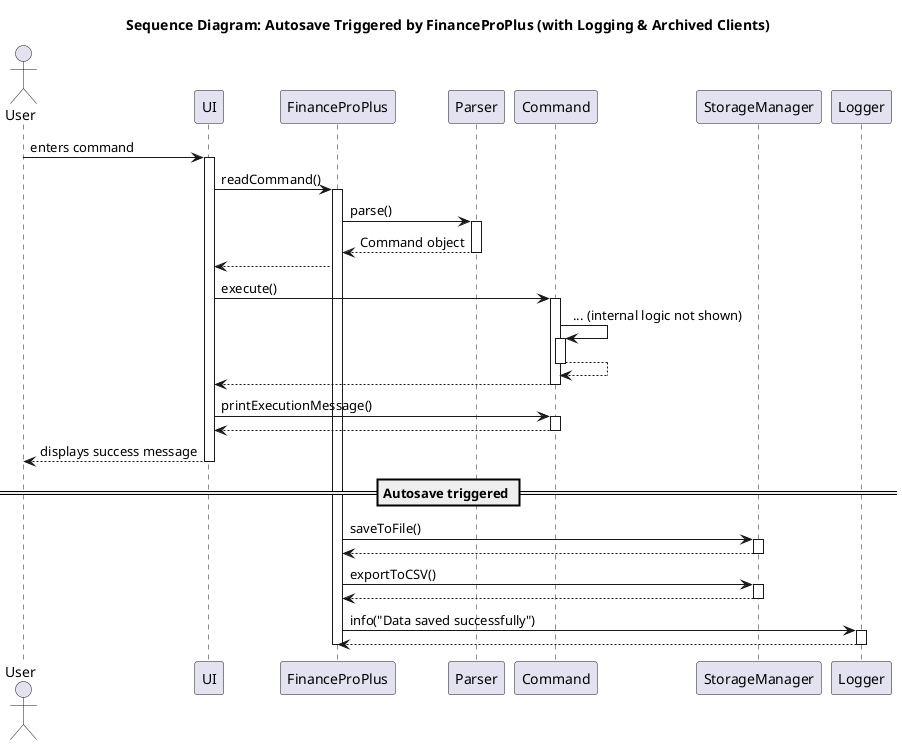 @startuml
title Sequence Diagram: Autosave Triggered by FinanceProPlus (with Logging & Archived Clients)

actor User
participant "UI" as UI
participant "FinanceProPlus" as App
participant "Parser" as Parser
participant "Command" as Command
participant "StorageManager" as Storage
participant "Logger" as Logger

User -> UI: enters command
activate UI

UI -> App: readCommand()
activate App

App -> Parser: parse()
activate Parser
Parser --> App: Command object
deactivate Parser
App -->UI
UI -> Command: execute()
activate Command
Command -> Command: ... (internal logic not shown)
activate Command
Command --> Command
deactivate Command
Command --> UI
deactivate Command




UI -> Command: printExecutionMessage()
activate Command
Command --> UI
deactivate Command

UI --> User: displays success message
deactivate UI

== Autosave triggered ==

App -> Storage: saveToFile()
activate Storage
Storage --> App:
deactivate Storage

App -> Storage: exportToCSV()
activate Storage
Storage --> App:
deactivate Storage

App -> Logger: info("Data saved successfully")
activate Logger
Logger --> App
deactivate Logger

deactivate App
@enduml



